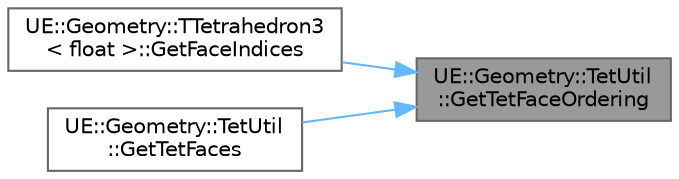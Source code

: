 digraph "UE::Geometry::TetUtil::GetTetFaceOrdering"
{
 // INTERACTIVE_SVG=YES
 // LATEX_PDF_SIZE
  bgcolor="transparent";
  edge [fontname=Helvetica,fontsize=10,labelfontname=Helvetica,labelfontsize=10];
  node [fontname=Helvetica,fontsize=10,shape=box,height=0.2,width=0.4];
  rankdir="RL";
  Node1 [id="Node000001",label="UE::Geometry::TetUtil\l::GetTetFaceOrdering",height=0.2,width=0.4,color="gray40", fillcolor="grey60", style="filled", fontcolor="black",tooltip=" "];
  Node1 -> Node2 [id="edge1_Node000001_Node000002",dir="back",color="steelblue1",style="solid",tooltip=" "];
  Node2 [id="Node000002",label="UE::Geometry::TTetrahedron3\l\< float \>::GetFaceIndices",height=0.2,width=0.4,color="grey40", fillcolor="white", style="filled",URL="$db/da7/structUE_1_1Geometry_1_1TTetrahedron3.html#a0127e59d373703fe25aedb53068765b4",tooltip=" "];
  Node1 -> Node3 [id="edge2_Node000001_Node000003",dir="back",color="steelblue1",style="solid",tooltip=" "];
  Node3 [id="Node000003",label="UE::Geometry::TetUtil\l::GetTetFaces",height=0.2,width=0.4,color="grey40", fillcolor="white", style="filled",URL="$d2/d2a/namespaceUE_1_1Geometry_1_1TetUtil.html#a71e14e79c4e98e434ebe7a3419fa776c",tooltip=" "];
}
